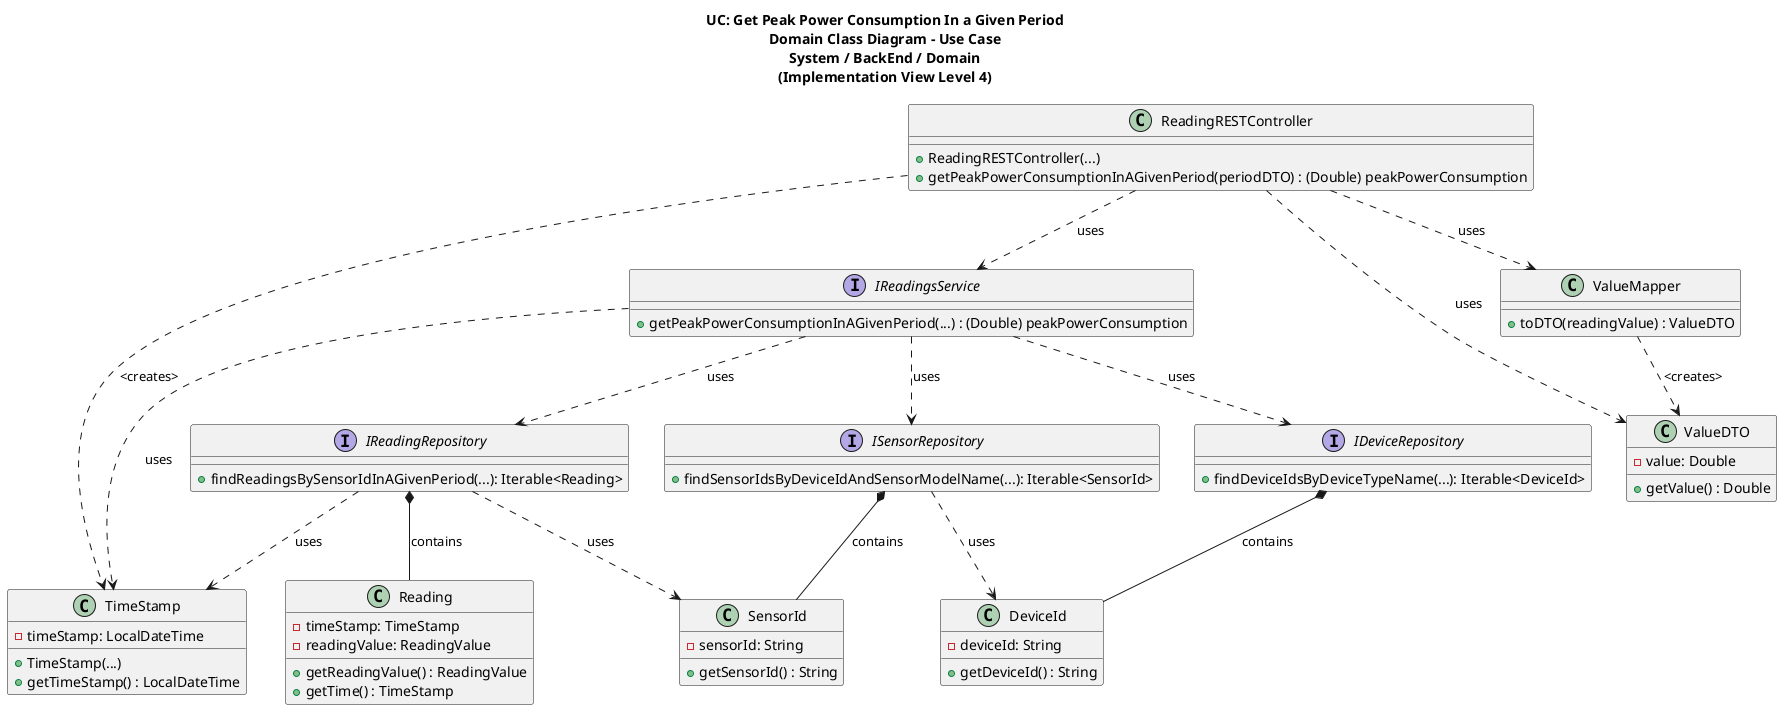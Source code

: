 @startuml

title UC: Get Peak Power Consumption In a Given Period\nDomain Class Diagram - Use Case\nSystem / BackEnd / Domain\n(Implementation View Level 4)

class ReadingRESTController{
+ ReadingRESTController(...)
+ getPeakPowerConsumptionInAGivenPeriod(periodDTO) : (Double) peakPowerConsumption
}

interface IReadingsService{
+ getPeakPowerConsumptionInAGivenPeriod(...) : (Double) peakPowerConsumption
}

class TimeStamp{
- timeStamp: LocalDateTime
+ TimeStamp(...)
+ getTimeStamp() : LocalDateTime
}

interface IDeviceRepository{
+ findDeviceIdsByDeviceTypeName(...): Iterable<DeviceId>
}

class DeviceId{
- deviceId: String
+ getDeviceId() : String
}

class SensorId{
- sensorId: String
+ getSensorId() : String
}


interface ISensorRepository{
+ findSensorIdsByDeviceIdAndSensorModelName(...): Iterable<SensorId>
}

interface IReadingRepository{
+ findReadingsBySensorIdInAGivenPeriod(...): Iterable<Reading>
}

class Reading{
- timeStamp: TimeStamp
- readingValue: ReadingValue
+ getReadingValue() : ReadingValue
+ getTime() : TimeStamp
}

class ValueMapper{
+toDTO(readingValue) : ValueDTO
}

class ValueDTO{
- value: Double
+ getValue() : Double
}

ReadingRESTController ..> IReadingsService : uses
ReadingRESTController ..> ValueDTO : uses
ReadingRESTController ..> ValueMapper : uses

ValueMapper ..> ValueDTO : <creates>

IReadingsService ..> IDeviceRepository : uses
IReadingsService ..> ISensorRepository : uses
IReadingsService ..> IReadingRepository : uses
IReadingsService ..> TimeStamp : uses

ReadingRESTController ..> TimeStamp : <creates>

IDeviceRepository *-- DeviceId : contains


ISensorRepository *-- SensorId : contains
ISensorRepository ..> DeviceId : uses


IReadingRepository *-- Reading : contains
IReadingRepository ..> SensorId : uses
IReadingRepository ..> TimeStamp : uses



@enduml